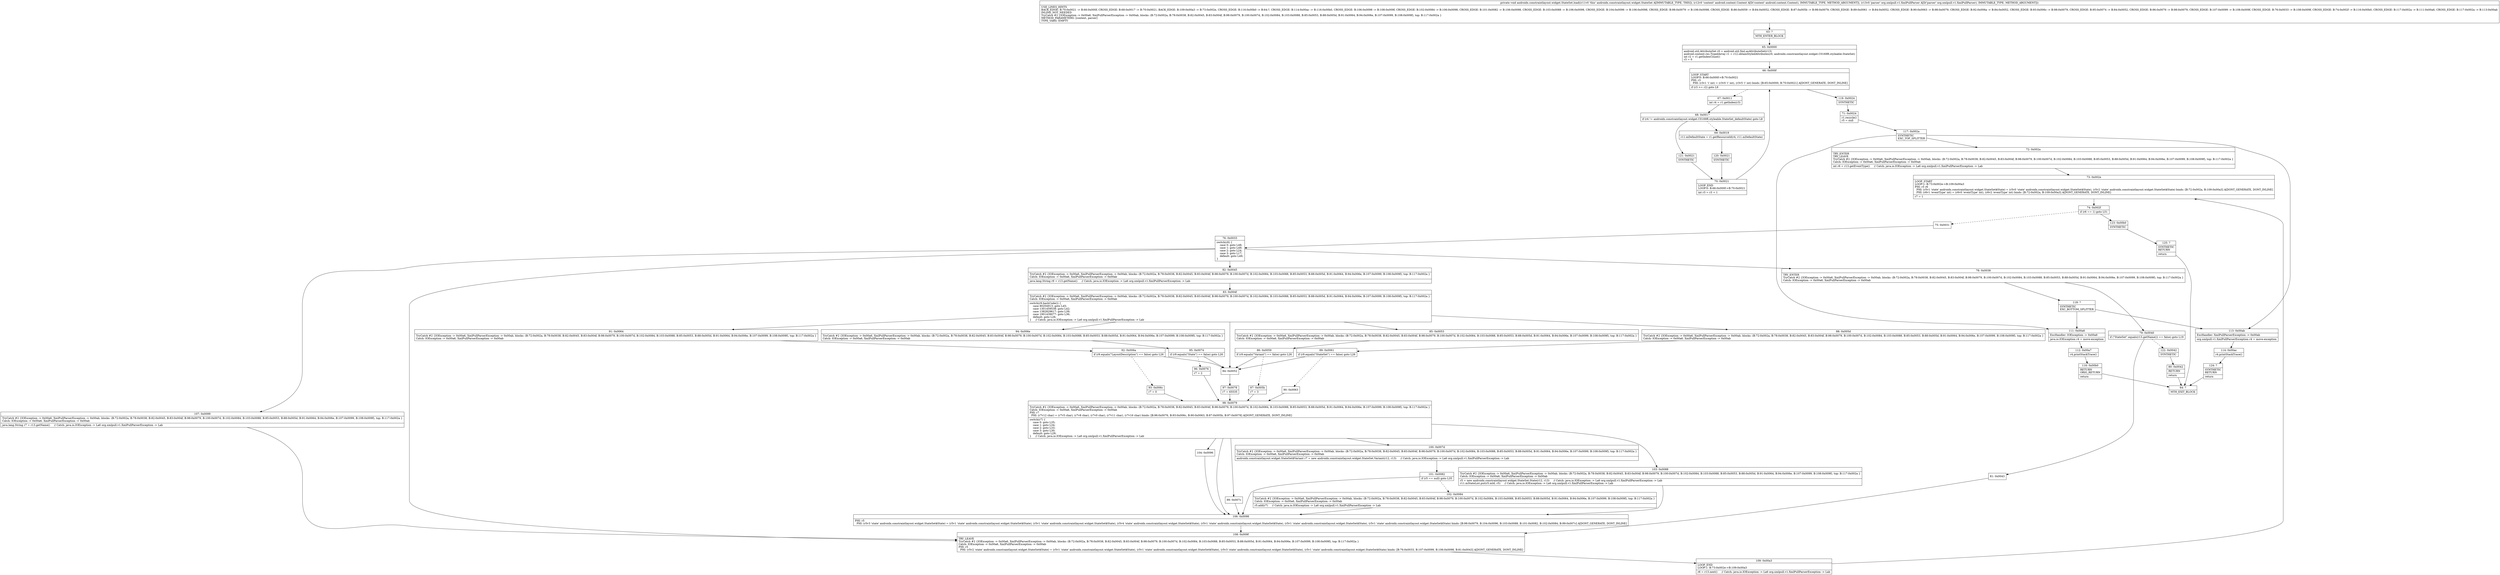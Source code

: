 digraph "CFG forandroidx.constraintlayout.widget.StateSet.load(Landroid\/content\/Context;Lorg\/xmlpull\/v1\/XmlPullParser;)V" {
Node_63 [shape=record,label="{63\:\ ?|MTH_ENTER_BLOCK\l}"];
Node_65 [shape=record,label="{65\:\ 0x0000|android.util.AttributeSet r0 = android.util.Xml.asAttributeSet(r13)\landroid.content.res.TypedArray r1 = r12.obtainStyledAttributes(r0, androidx.constraintlayout.widget.C0169R.styleable.StateSet)\lint r2 = r1.getIndexCount()\lr3 = 0\l}"];
Node_66 [shape=record,label="{66\:\ 0x000f|LOOP_START\lLOOP:0: B:66:0x000f\-\>B:70:0x0021\lPHI: r3 \l  PHI: (r3v1 'i' int) = (r3v0 'i' int), (r3v5 'i' int) binds: [B:65:0x0000, B:70:0x0021] A[DONT_GENERATE, DONT_INLINE]\l|if (r3 \>= r2) goto L9\l}"];
Node_67 [shape=record,label="{67\:\ 0x0011|int r4 = r1.getIndex(r3)\l}"];
Node_68 [shape=record,label="{68\:\ 0x0017|if (r4 != androidx.constraintlayout.widget.C0169R.styleable.StateSet_defaultState) goto L8\l}"];
Node_69 [shape=record,label="{69\:\ 0x0019|r11.mDefaultState = r1.getResourceId(r4, r11.mDefaultState)\l}"];
Node_120 [shape=record,label="{120\:\ 0x0021|SYNTHETIC\l}"];
Node_70 [shape=record,label="{70\:\ 0x0021|LOOP_END\lLOOP:0: B:66:0x000f\-\>B:70:0x0021\l|int r3 = r3 + 1\l}"];
Node_121 [shape=record,label="{121\:\ 0x0021|SYNTHETIC\l}"];
Node_119 [shape=record,label="{119\:\ 0x0024|SYNTHETIC\l}"];
Node_71 [shape=record,label="{71\:\ 0x0024|r1.recycle()\lr5 = null\l}"];
Node_117 [shape=record,label="{117\:\ 0x002a|SYNTHETIC\lEXC_TOP_SPLITTER\l}"];
Node_72 [shape=record,label="{72\:\ 0x002a|TRY_ENTER\lTRY_LEAVE\lTryCatch #2 \{IOException \-\> 0x00a6, XmlPullParserException \-\> 0x00ab, blocks: (B:72:0x002a, B:78:0x0038, B:82:0x0045, B:83:0x004f, B:98:0x0079, B:100:0x007d, B:102:0x0084, B:103:0x0088, B:85:0x0053, B:88:0x005d, B:91:0x0064, B:94:0x006e, B:107:0x0099, B:108:0x009f), top: B:117:0x002a \}\lCatch: IOException \-\> 0x00a6, XmlPullParserException \-\> 0x00ab\l|int r6 = r13.getEventType()     \/\/ Catch: java.io.IOException \-\> La6 org.xmlpull.v1.XmlPullParserException \-\> Lab\l}"];
Node_73 [shape=record,label="{73\:\ 0x002e|LOOP_START\lLOOP:1: B:73:0x002e\-\>B:109:0x00a3\lPHI: r5 r6 \l  PHI: (r5v1 'state' androidx.constraintlayout.widget.StateSet$State) = (r5v0 'state' androidx.constraintlayout.widget.StateSet$State), (r5v2 'state' androidx.constraintlayout.widget.StateSet$State) binds: [B:72:0x002a, B:109:0x00a3] A[DONT_GENERATE, DONT_INLINE]\l  PHI: (r6v1 'eventType' int) = (r6v0 'eventType' int), (r6v2 'eventType' int) binds: [B:72:0x002a, B:109:0x00a3] A[DONT_GENERATE, DONT_INLINE]\l|r7 = 1\l}"];
Node_74 [shape=record,label="{74\:\ 0x002f|if (r6 == 1) goto L51\l}"];
Node_75 [shape=record,label="{75\:\ 0x0031}"];
Node_76 [shape=record,label="{76\:\ 0x0033|switch(r6) \{\l    case 0: goto L48;\l    case 1: goto L49;\l    case 2: goto L24;\l    case 3: goto L17;\l    default: goto L49;\l\}\l}"];
Node_78 [shape=record,label="{78\:\ 0x0038|TRY_ENTER\lTryCatch #2 \{IOException \-\> 0x00a6, XmlPullParserException \-\> 0x00ab, blocks: (B:72:0x002a, B:78:0x0038, B:82:0x0045, B:83:0x004f, B:98:0x0079, B:100:0x007d, B:102:0x0084, B:103:0x0088, B:85:0x0053, B:88:0x005d, B:91:0x0064, B:94:0x006e, B:107:0x0099, B:108:0x009f), top: B:117:0x002a \}\lCatch: IOException \-\> 0x00a6, XmlPullParserException \-\> 0x00ab\l}"];
Node_79 [shape=record,label="{79\:\ 0x0040|if (\"StateSet\".equals(r13.getName()) == false) goto L19\l}"];
Node_81 [shape=record,label="{81\:\ 0x0043}"];
Node_122 [shape=record,label="{122\:\ 0x0042|SYNTHETIC\l}"];
Node_80 [shape=record,label="{80\:\ 0x0042|RETURN\l|return\l}"];
Node_64 [shape=record,label="{64\:\ ?|MTH_EXIT_BLOCK\l}"];
Node_118 [shape=record,label="{118\:\ ?|SYNTHETIC\lEXC_BOTTOM_SPLITTER\l}"];
Node_82 [shape=record,label="{82\:\ 0x0045|TryCatch #2 \{IOException \-\> 0x00a6, XmlPullParserException \-\> 0x00ab, blocks: (B:72:0x002a, B:78:0x0038, B:82:0x0045, B:83:0x004f, B:98:0x0079, B:100:0x007d, B:102:0x0084, B:103:0x0088, B:85:0x0053, B:88:0x005d, B:91:0x0064, B:94:0x006e, B:107:0x0099, B:108:0x009f), top: B:117:0x002a \}\lCatch: IOException \-\> 0x00a6, XmlPullParserException \-\> 0x00ab\l|java.lang.String r9 = r13.getName()     \/\/ Catch: java.io.IOException \-\> La6 org.xmlpull.v1.XmlPullParserException \-\> Lab\l}"];
Node_83 [shape=record,label="{83\:\ 0x004f|TryCatch #2 \{IOException \-\> 0x00a6, XmlPullParserException \-\> 0x00ab, blocks: (B:72:0x002a, B:78:0x0038, B:82:0x0045, B:83:0x004f, B:98:0x0079, B:100:0x007d, B:102:0x0084, B:103:0x0088, B:85:0x0053, B:88:0x005d, B:91:0x0064, B:94:0x006e, B:107:0x0099, B:108:0x009f), top: B:117:0x002a \}\lCatch: IOException \-\> 0x00a6, XmlPullParserException \-\> 0x00ab\l|switch(r9.hashCode()) \{\l    case 80204913: goto L45;\l    case 1301459538: goto L42;\l    case 1382829617: goto L39;\l    case 1901439077: goto L36;\l    default: goto L26;\l\}     \/\/ Catch: java.io.IOException \-\> La6 org.xmlpull.v1.XmlPullParserException \-\> Lab\l}"];
Node_84 [shape=record,label="{84\:\ 0x0052}"];
Node_97 [shape=record,label="{97\:\ 0x0078|r7 = 65535\l}"];
Node_98 [shape=record,label="{98\:\ 0x0079|TryCatch #2 \{IOException \-\> 0x00a6, XmlPullParserException \-\> 0x00ab, blocks: (B:72:0x002a, B:78:0x0038, B:82:0x0045, B:83:0x004f, B:98:0x0079, B:100:0x007d, B:102:0x0084, B:103:0x0088, B:85:0x0053, B:88:0x005d, B:91:0x0064, B:94:0x006e, B:107:0x0099, B:108:0x009f), top: B:117:0x002a \}\lCatch: IOException \-\> 0x00a6, XmlPullParserException \-\> 0x00ab\lPHI: r7 \l  PHI: (r7v12 char) = (r7v5 char), (r7v8 char), (r7v0 char), (r7v11 char), (r7v16 char) binds: [B:96:0x0076, B:93:0x006c, B:90:0x0063, B:87:0x005b, B:97:0x0078] A[DONT_GENERATE, DONT_INLINE]\l|switch(r7) \{\l    case 0: goto L35;\l    case 1: goto L34;\l    case 2: goto L33;\l    case 3: goto L30;\l    default: goto L29;\l\}     \/\/ Catch: java.io.IOException \-\> La6 org.xmlpull.v1.XmlPullParserException \-\> Lab\l}"];
Node_99 [shape=record,label="{99\:\ 0x007c}"];
Node_100 [shape=record,label="{100\:\ 0x007d|TryCatch #2 \{IOException \-\> 0x00a6, XmlPullParserException \-\> 0x00ab, blocks: (B:72:0x002a, B:78:0x0038, B:82:0x0045, B:83:0x004f, B:98:0x0079, B:100:0x007d, B:102:0x0084, B:103:0x0088, B:85:0x0053, B:88:0x005d, B:91:0x0064, B:94:0x006e, B:107:0x0099, B:108:0x009f), top: B:117:0x002a \}\lCatch: IOException \-\> 0x00a6, XmlPullParserException \-\> 0x00ab\l|androidx.constraintlayout.widget.StateSet$Variant r7 = new androidx.constraintlayout.widget.StateSet.Variant(r12, r13)     \/\/ Catch: java.io.IOException \-\> La6 org.xmlpull.v1.XmlPullParserException \-\> Lab\l}"];
Node_101 [shape=record,label="{101\:\ 0x0082|if (r5 == null) goto L35\l}"];
Node_102 [shape=record,label="{102\:\ 0x0084|TryCatch #2 \{IOException \-\> 0x00a6, XmlPullParserException \-\> 0x00ab, blocks: (B:72:0x002a, B:78:0x0038, B:82:0x0045, B:83:0x004f, B:98:0x0079, B:100:0x007d, B:102:0x0084, B:103:0x0088, B:85:0x0053, B:88:0x005d, B:91:0x0064, B:94:0x006e, B:107:0x0099, B:108:0x009f), top: B:117:0x002a \}\lCatch: IOException \-\> 0x00a6, XmlPullParserException \-\> 0x00ab\l|r5.add(r7)     \/\/ Catch: java.io.IOException \-\> La6 org.xmlpull.v1.XmlPullParserException \-\> Lab\l}"];
Node_103 [shape=record,label="{103\:\ 0x0088|TryCatch #2 \{IOException \-\> 0x00a6, XmlPullParserException \-\> 0x00ab, blocks: (B:72:0x002a, B:78:0x0038, B:82:0x0045, B:83:0x004f, B:98:0x0079, B:100:0x007d, B:102:0x0084, B:103:0x0088, B:85:0x0053, B:88:0x005d, B:91:0x0064, B:94:0x006e, B:107:0x0099, B:108:0x009f), top: B:117:0x002a \}\lCatch: IOException \-\> 0x00a6, XmlPullParserException \-\> 0x00ab\l|r5 = new androidx.constraintlayout.widget.StateSet.State(r12, r13)     \/\/ Catch: java.io.IOException \-\> La6 org.xmlpull.v1.XmlPullParserException \-\> Lab\lr11.mStateList.put(r5.mId, r5)     \/\/ Catch: java.io.IOException \-\> La6 org.xmlpull.v1.XmlPullParserException \-\> Lab\l}"];
Node_104 [shape=record,label="{104\:\ 0x0096}"];
Node_106 [shape=record,label="{106\:\ 0x0098|PHI: r5 \l  PHI: (r5v3 'state' androidx.constraintlayout.widget.StateSet$State) = (r5v1 'state' androidx.constraintlayout.widget.StateSet$State), (r5v1 'state' androidx.constraintlayout.widget.StateSet$State), (r5v4 'state' androidx.constraintlayout.widget.StateSet$State), (r5v1 'state' androidx.constraintlayout.widget.StateSet$State), (r5v1 'state' androidx.constraintlayout.widget.StateSet$State), (r5v1 'state' androidx.constraintlayout.widget.StateSet$State) binds: [B:98:0x0079, B:104:0x0096, B:103:0x0088, B:101:0x0082, B:102:0x0084, B:99:0x007c] A[DONT_GENERATE, DONT_INLINE]\l}"];
Node_85 [shape=record,label="{85\:\ 0x0053|TryCatch #2 \{IOException \-\> 0x00a6, XmlPullParserException \-\> 0x00ab, blocks: (B:72:0x002a, B:78:0x0038, B:82:0x0045, B:83:0x004f, B:98:0x0079, B:100:0x007d, B:102:0x0084, B:103:0x0088, B:85:0x0053, B:88:0x005d, B:91:0x0064, B:94:0x006e, B:107:0x0099, B:108:0x009f), top: B:117:0x002a \}\lCatch: IOException \-\> 0x00a6, XmlPullParserException \-\> 0x00ab\l}"];
Node_86 [shape=record,label="{86\:\ 0x0059|if (r9.equals(\"Variant\") == false) goto L26\l}"];
Node_87 [shape=record,label="{87\:\ 0x005b|r7 = 3\l}"];
Node_88 [shape=record,label="{88\:\ 0x005d|TryCatch #2 \{IOException \-\> 0x00a6, XmlPullParserException \-\> 0x00ab, blocks: (B:72:0x002a, B:78:0x0038, B:82:0x0045, B:83:0x004f, B:98:0x0079, B:100:0x007d, B:102:0x0084, B:103:0x0088, B:85:0x0053, B:88:0x005d, B:91:0x0064, B:94:0x006e, B:107:0x0099, B:108:0x009f), top: B:117:0x002a \}\lCatch: IOException \-\> 0x00a6, XmlPullParserException \-\> 0x00ab\l}"];
Node_89 [shape=record,label="{89\:\ 0x0061|if (r9.equals(\"StateSet\") == false) goto L26\l}"];
Node_90 [shape=record,label="{90\:\ 0x0063}"];
Node_91 [shape=record,label="{91\:\ 0x0064|TryCatch #2 \{IOException \-\> 0x00a6, XmlPullParserException \-\> 0x00ab, blocks: (B:72:0x002a, B:78:0x0038, B:82:0x0045, B:83:0x004f, B:98:0x0079, B:100:0x007d, B:102:0x0084, B:103:0x0088, B:85:0x0053, B:88:0x005d, B:91:0x0064, B:94:0x006e, B:107:0x0099, B:108:0x009f), top: B:117:0x002a \}\lCatch: IOException \-\> 0x00a6, XmlPullParserException \-\> 0x00ab\l}"];
Node_92 [shape=record,label="{92\:\ 0x006a|if (r9.equals(\"LayoutDescription\") == false) goto L26\l}"];
Node_93 [shape=record,label="{93\:\ 0x006c|r7 = 0\l}"];
Node_94 [shape=record,label="{94\:\ 0x006e|TryCatch #2 \{IOException \-\> 0x00a6, XmlPullParserException \-\> 0x00ab, blocks: (B:72:0x002a, B:78:0x0038, B:82:0x0045, B:83:0x004f, B:98:0x0079, B:100:0x007d, B:102:0x0084, B:103:0x0088, B:85:0x0053, B:88:0x005d, B:91:0x0064, B:94:0x006e, B:107:0x0099, B:108:0x009f), top: B:117:0x002a \}\lCatch: IOException \-\> 0x00a6, XmlPullParserException \-\> 0x00ab\l}"];
Node_95 [shape=record,label="{95\:\ 0x0074|if (r9.equals(\"State\") == false) goto L26\l}"];
Node_96 [shape=record,label="{96\:\ 0x0076|r7 = 2\l}"];
Node_107 [shape=record,label="{107\:\ 0x0099|TryCatch #2 \{IOException \-\> 0x00a6, XmlPullParserException \-\> 0x00ab, blocks: (B:72:0x002a, B:78:0x0038, B:82:0x0045, B:83:0x004f, B:98:0x0079, B:100:0x007d, B:102:0x0084, B:103:0x0088, B:85:0x0053, B:88:0x005d, B:91:0x0064, B:94:0x006e, B:107:0x0099, B:108:0x009f), top: B:117:0x002a \}\lCatch: IOException \-\> 0x00a6, XmlPullParserException \-\> 0x00ab\l|java.lang.String r7 = r13.getName()     \/\/ Catch: java.io.IOException \-\> La6 org.xmlpull.v1.XmlPullParserException \-\> Lab\l}"];
Node_108 [shape=record,label="{108\:\ 0x009f|TRY_LEAVE\lTryCatch #2 \{IOException \-\> 0x00a6, XmlPullParserException \-\> 0x00ab, blocks: (B:72:0x002a, B:78:0x0038, B:82:0x0045, B:83:0x004f, B:98:0x0079, B:100:0x007d, B:102:0x0084, B:103:0x0088, B:85:0x0053, B:88:0x005d, B:91:0x0064, B:94:0x006e, B:107:0x0099, B:108:0x009f), top: B:117:0x002a \}\lCatch: IOException \-\> 0x00a6, XmlPullParserException \-\> 0x00ab\lPHI: r5 \l  PHI: (r5v2 'state' androidx.constraintlayout.widget.StateSet$State) = (r5v1 'state' androidx.constraintlayout.widget.StateSet$State), (r5v1 'state' androidx.constraintlayout.widget.StateSet$State), (r5v3 'state' androidx.constraintlayout.widget.StateSet$State), (r5v1 'state' androidx.constraintlayout.widget.StateSet$State) binds: [B:76:0x0033, B:107:0x0099, B:106:0x0098, B:81:0x0043] A[DONT_GENERATE, DONT_INLINE]\l}"];
Node_109 [shape=record,label="{109\:\ 0x00a3|LOOP_END\lLOOP:1: B:73:0x002e\-\>B:109:0x00a3\l|r6 = r13.next()     \/\/ Catch: java.io.IOException \-\> La6 org.xmlpull.v1.XmlPullParserException \-\> Lab\l}"];
Node_123 [shape=record,label="{123\:\ 0x00b0|SYNTHETIC\l}"];
Node_125 [shape=record,label="{125\:\ ?|SYNTHETIC\lRETURN\l|return\l}"];
Node_111 [shape=record,label="{111\:\ 0x00a6|ExcHandler: IOException \-\> 0x00a6\l|java.io.IOException r4 = move\-exception\l}"];
Node_112 [shape=record,label="{112\:\ 0x00a7|r4.printStackTrace()\l}"];
Node_116 [shape=record,label="{116\:\ 0x00b0|RETURN\lORIG_RETURN\l|return\l}"];
Node_113 [shape=record,label="{113\:\ 0x00ab|ExcHandler: XmlPullParserException \-\> 0x00ab\l|org.xmlpull.v1.XmlPullParserException r4 = move\-exception\l}"];
Node_114 [shape=record,label="{114\:\ 0x00ac|r4.printStackTrace()\l}"];
Node_124 [shape=record,label="{124\:\ ?|SYNTHETIC\lRETURN\l|return\l}"];
MethodNode[shape=record,label="{private void androidx.constraintlayout.widget.StateSet.load((r11v0 'this' androidx.constraintlayout.widget.StateSet A[IMMUTABLE_TYPE, THIS]), (r12v0 'context' android.content.Context A[D('context' android.content.Context), IMMUTABLE_TYPE, METHOD_ARGUMENT]), (r13v0 'parser' org.xmlpull.v1.XmlPullParser A[D('parser' org.xmlpull.v1.XmlPullParser), IMMUTABLE_TYPE, METHOD_ARGUMENT]))  | USE_LINES_HINTS\lBACK_EDGE: B:70:0x0021 \-\> B:66:0x000f, CROSS_EDGE: B:68:0x0017 \-\> B:70:0x0021, BACK_EDGE: B:109:0x00a3 \-\> B:73:0x002e, CROSS_EDGE: B:116:0x00b0 \-\> B:64:?, CROSS_EDGE: B:114:0x00ac \-\> B:116:0x00b0, CROSS_EDGE: B:106:0x0098 \-\> B:108:0x009f, CROSS_EDGE: B:102:0x0084 \-\> B:106:0x0098, CROSS_EDGE: B:101:0x0082 \-\> B:106:0x0098, CROSS_EDGE: B:103:0x0088 \-\> B:106:0x0098, CROSS_EDGE: B:104:0x0096 \-\> B:106:0x0098, CROSS_EDGE: B:98:0x0079 \-\> B:106:0x0098, CROSS_EDGE: B:86:0x0059 \-\> B:84:0x0052, CROSS_EDGE: B:87:0x005b \-\> B:98:0x0079, CROSS_EDGE: B:89:0x0061 \-\> B:84:0x0052, CROSS_EDGE: B:90:0x0063 \-\> B:98:0x0079, CROSS_EDGE: B:92:0x006a \-\> B:84:0x0052, CROSS_EDGE: B:93:0x006c \-\> B:98:0x0079, CROSS_EDGE: B:95:0x0074 \-\> B:84:0x0052, CROSS_EDGE: B:96:0x0076 \-\> B:98:0x0079, CROSS_EDGE: B:107:0x0099 \-\> B:108:0x009f, CROSS_EDGE: B:76:0x0033 \-\> B:108:0x009f, CROSS_EDGE: B:74:0x002f \-\> B:116:0x00b0, CROSS_EDGE: B:117:0x002a \-\> B:111:0x00a6, CROSS_EDGE: B:117:0x002a \-\> B:113:0x00ab\lINLINE_NOT_NEEDED\lTryCatch #2 \{IOException \-\> 0x00a6, XmlPullParserException \-\> 0x00ab, blocks: (B:72:0x002a, B:78:0x0038, B:82:0x0045, B:83:0x004f, B:98:0x0079, B:100:0x007d, B:102:0x0084, B:103:0x0088, B:85:0x0053, B:88:0x005d, B:91:0x0064, B:94:0x006e, B:107:0x0099, B:108:0x009f), top: B:117:0x002a \}\lMETHOD_PARAMETERS: [context, parser]\lTYPE_VARS: EMPTY\l}"];
MethodNode -> Node_63;Node_63 -> Node_65;
Node_65 -> Node_66;
Node_66 -> Node_67[style=dashed];
Node_66 -> Node_119;
Node_67 -> Node_68;
Node_68 -> Node_69[style=dashed];
Node_68 -> Node_121;
Node_69 -> Node_120;
Node_120 -> Node_70;
Node_70 -> Node_66;
Node_121 -> Node_70;
Node_119 -> Node_71;
Node_71 -> Node_117;
Node_117 -> Node_72;
Node_117 -> Node_111;
Node_117 -> Node_113;
Node_72 -> Node_73;
Node_73 -> Node_74;
Node_74 -> Node_75[style=dashed];
Node_74 -> Node_123;
Node_75 -> Node_76;
Node_76 -> Node_78;
Node_76 -> Node_82;
Node_76 -> Node_107;
Node_76 -> Node_108;
Node_78 -> Node_79;
Node_78 -> Node_118;
Node_79 -> Node_81;
Node_79 -> Node_122[style=dashed];
Node_81 -> Node_108;
Node_122 -> Node_80;
Node_80 -> Node_64;
Node_118 -> Node_111;
Node_118 -> Node_113;
Node_82 -> Node_83;
Node_83 -> Node_84;
Node_83 -> Node_85;
Node_83 -> Node_88;
Node_83 -> Node_91;
Node_83 -> Node_94;
Node_84 -> Node_97;
Node_97 -> Node_98;
Node_98 -> Node_99;
Node_98 -> Node_100;
Node_98 -> Node_103;
Node_98 -> Node_104;
Node_98 -> Node_106;
Node_99 -> Node_106;
Node_100 -> Node_101;
Node_101 -> Node_102[style=dashed];
Node_101 -> Node_106;
Node_102 -> Node_106;
Node_103 -> Node_106;
Node_104 -> Node_106;
Node_106 -> Node_108;
Node_85 -> Node_86;
Node_86 -> Node_84;
Node_86 -> Node_87[style=dashed];
Node_87 -> Node_98;
Node_88 -> Node_89;
Node_89 -> Node_84;
Node_89 -> Node_90[style=dashed];
Node_90 -> Node_98;
Node_91 -> Node_92;
Node_92 -> Node_84;
Node_92 -> Node_93[style=dashed];
Node_93 -> Node_98;
Node_94 -> Node_95;
Node_95 -> Node_84;
Node_95 -> Node_96[style=dashed];
Node_96 -> Node_98;
Node_107 -> Node_108;
Node_108 -> Node_109;
Node_109 -> Node_73;
Node_123 -> Node_125;
Node_125 -> Node_64;
Node_111 -> Node_112;
Node_112 -> Node_116;
Node_116 -> Node_64;
Node_113 -> Node_114;
Node_114 -> Node_124;
Node_124 -> Node_64;
}

